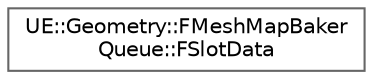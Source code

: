 digraph "Graphical Class Hierarchy"
{
 // INTERACTIVE_SVG=YES
 // LATEX_PDF_SIZE
  bgcolor="transparent";
  edge [fontname=Helvetica,fontsize=10,labelfontname=Helvetica,labelfontsize=10];
  node [fontname=Helvetica,fontsize=10,shape=box,height=0.2,width=0.4];
  rankdir="LR";
  Node0 [id="Node000000",label="UE::Geometry::FMeshMapBaker\lQueue::FSlotData",height=0.2,width=0.4,color="grey40", fillcolor="white", style="filled",URL="$df/d51/structUE_1_1Geometry_1_1FMeshMapBakerQueue_1_1FSlotData.html",tooltip=" "];
}
